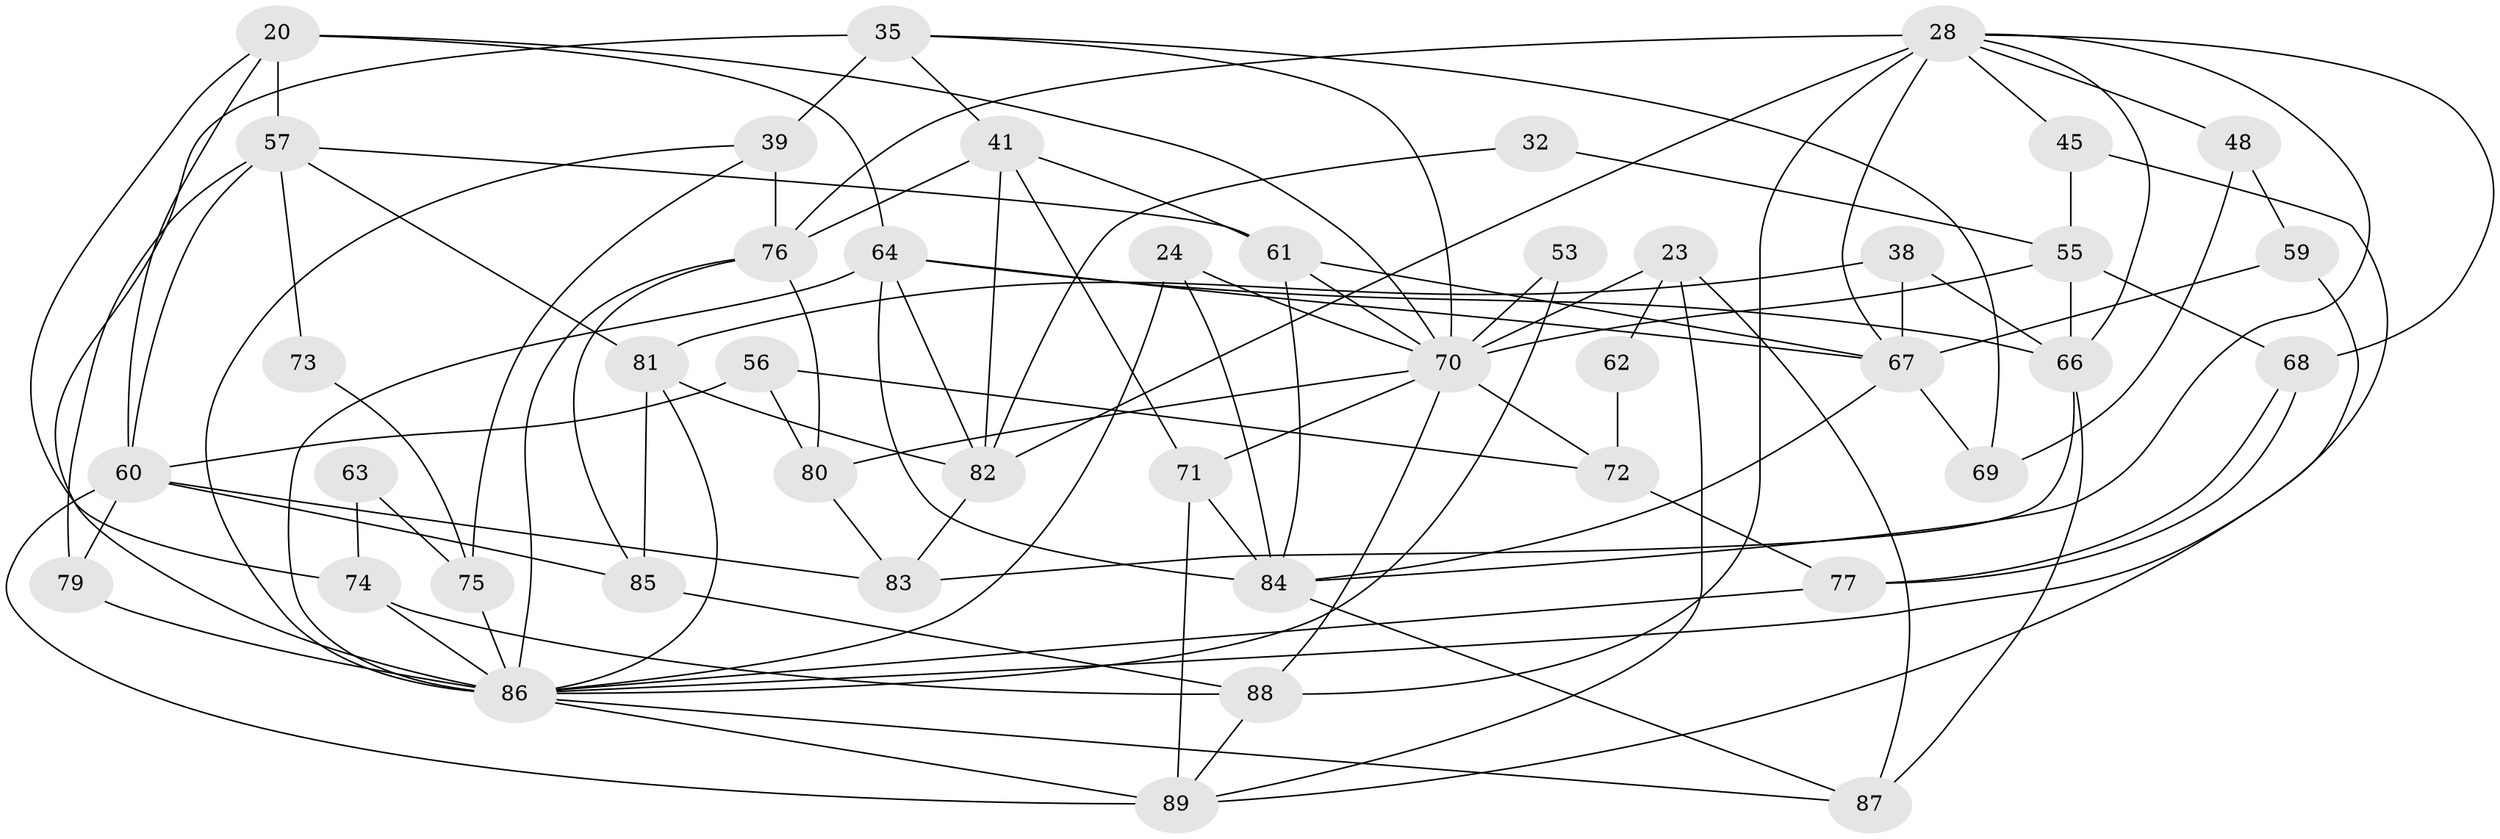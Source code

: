 // original degree distribution, {4: 0.34831460674157305, 5: 0.0898876404494382, 3: 0.29213483146067415, 6: 0.10112359550561797, 7: 0.06741573033707865, 2: 0.10112359550561797}
// Generated by graph-tools (version 1.1) at 2025/49/03/09/25 04:49:12]
// undirected, 44 vertices, 104 edges
graph export_dot {
graph [start="1"]
  node [color=gray90,style=filled];
  20 [super="+9+11"];
  23;
  24 [super="+7"];
  28 [super="+4+5+21"];
  32;
  35;
  38 [super="+22"];
  39 [super="+34"];
  41;
  45;
  48;
  53;
  55 [super="+37"];
  56;
  57 [super="+49"];
  59;
  60 [super="+42"];
  61 [super="+47"];
  62;
  63;
  64 [super="+13+26"];
  66 [super="+18"];
  67 [super="+58"];
  68;
  69;
  70 [super="+15+36+51"];
  71 [super="+25+40"];
  72;
  73;
  74;
  75 [super="+17"];
  76 [super="+43"];
  77;
  79 [super="+52"];
  80;
  81 [super="+12"];
  82 [super="+19+30"];
  83;
  84 [super="+6"];
  85;
  86 [super="+14+27+46+65"];
  87 [super="+3"];
  88 [super="+8+33"];
  89 [super="+78"];
  20 -- 64;
  20 -- 60;
  20 -- 74 [weight=2];
  20 -- 57;
  20 -- 70 [weight=2];
  23 -- 89;
  23 -- 62;
  23 -- 87;
  23 -- 70;
  24 -- 84 [weight=2];
  24 -- 70 [weight=2];
  24 -- 86 [weight=2];
  28 -- 84;
  28 -- 82;
  28 -- 68;
  28 -- 48;
  28 -- 76 [weight=2];
  28 -- 45;
  28 -- 88;
  28 -- 66;
  28 -- 67;
  32 -- 55;
  32 -- 82;
  35 -- 39 [weight=2];
  35 -- 41;
  35 -- 69;
  35 -- 70;
  35 -- 86;
  38 -- 66 [weight=2];
  38 -- 67;
  38 -- 81;
  39 -- 76 [weight=2];
  39 -- 75;
  39 -- 86;
  41 -- 76;
  41 -- 71;
  41 -- 82;
  41 -- 61;
  45 -- 55;
  45 -- 86;
  48 -- 59;
  48 -- 69;
  53 -- 86;
  53 -- 70;
  55 -- 70 [weight=3];
  55 -- 66 [weight=2];
  55 -- 68;
  56 -- 80;
  56 -- 60;
  56 -- 72;
  57 -- 60 [weight=2];
  57 -- 81 [weight=2];
  57 -- 73;
  57 -- 61;
  57 -- 79;
  59 -- 67 [weight=2];
  59 -- 89;
  60 -- 83;
  60 -- 85;
  60 -- 89 [weight=2];
  60 -- 79;
  61 -- 67;
  61 -- 70;
  61 -- 84;
  62 -- 72;
  63 -- 74;
  63 -- 75;
  64 -- 84 [weight=2];
  64 -- 66 [weight=2];
  64 -- 86 [weight=2];
  64 -- 82;
  64 -- 67;
  66 -- 83;
  66 -- 87;
  67 -- 84;
  67 -- 69;
  68 -- 77;
  68 -- 77;
  70 -- 72;
  70 -- 80;
  70 -- 88;
  70 -- 71;
  71 -- 89;
  71 -- 84 [weight=2];
  72 -- 77;
  73 -- 75;
  74 -- 88;
  74 -- 86 [weight=2];
  75 -- 86 [weight=3];
  76 -- 85;
  76 -- 80;
  76 -- 86;
  77 -- 86;
  79 -- 86 [weight=2];
  80 -- 83;
  81 -- 85;
  81 -- 82 [weight=2];
  81 -- 86 [weight=3];
  82 -- 83;
  84 -- 87;
  85 -- 88;
  86 -- 89;
  86 -- 87;
  88 -- 89;
}
